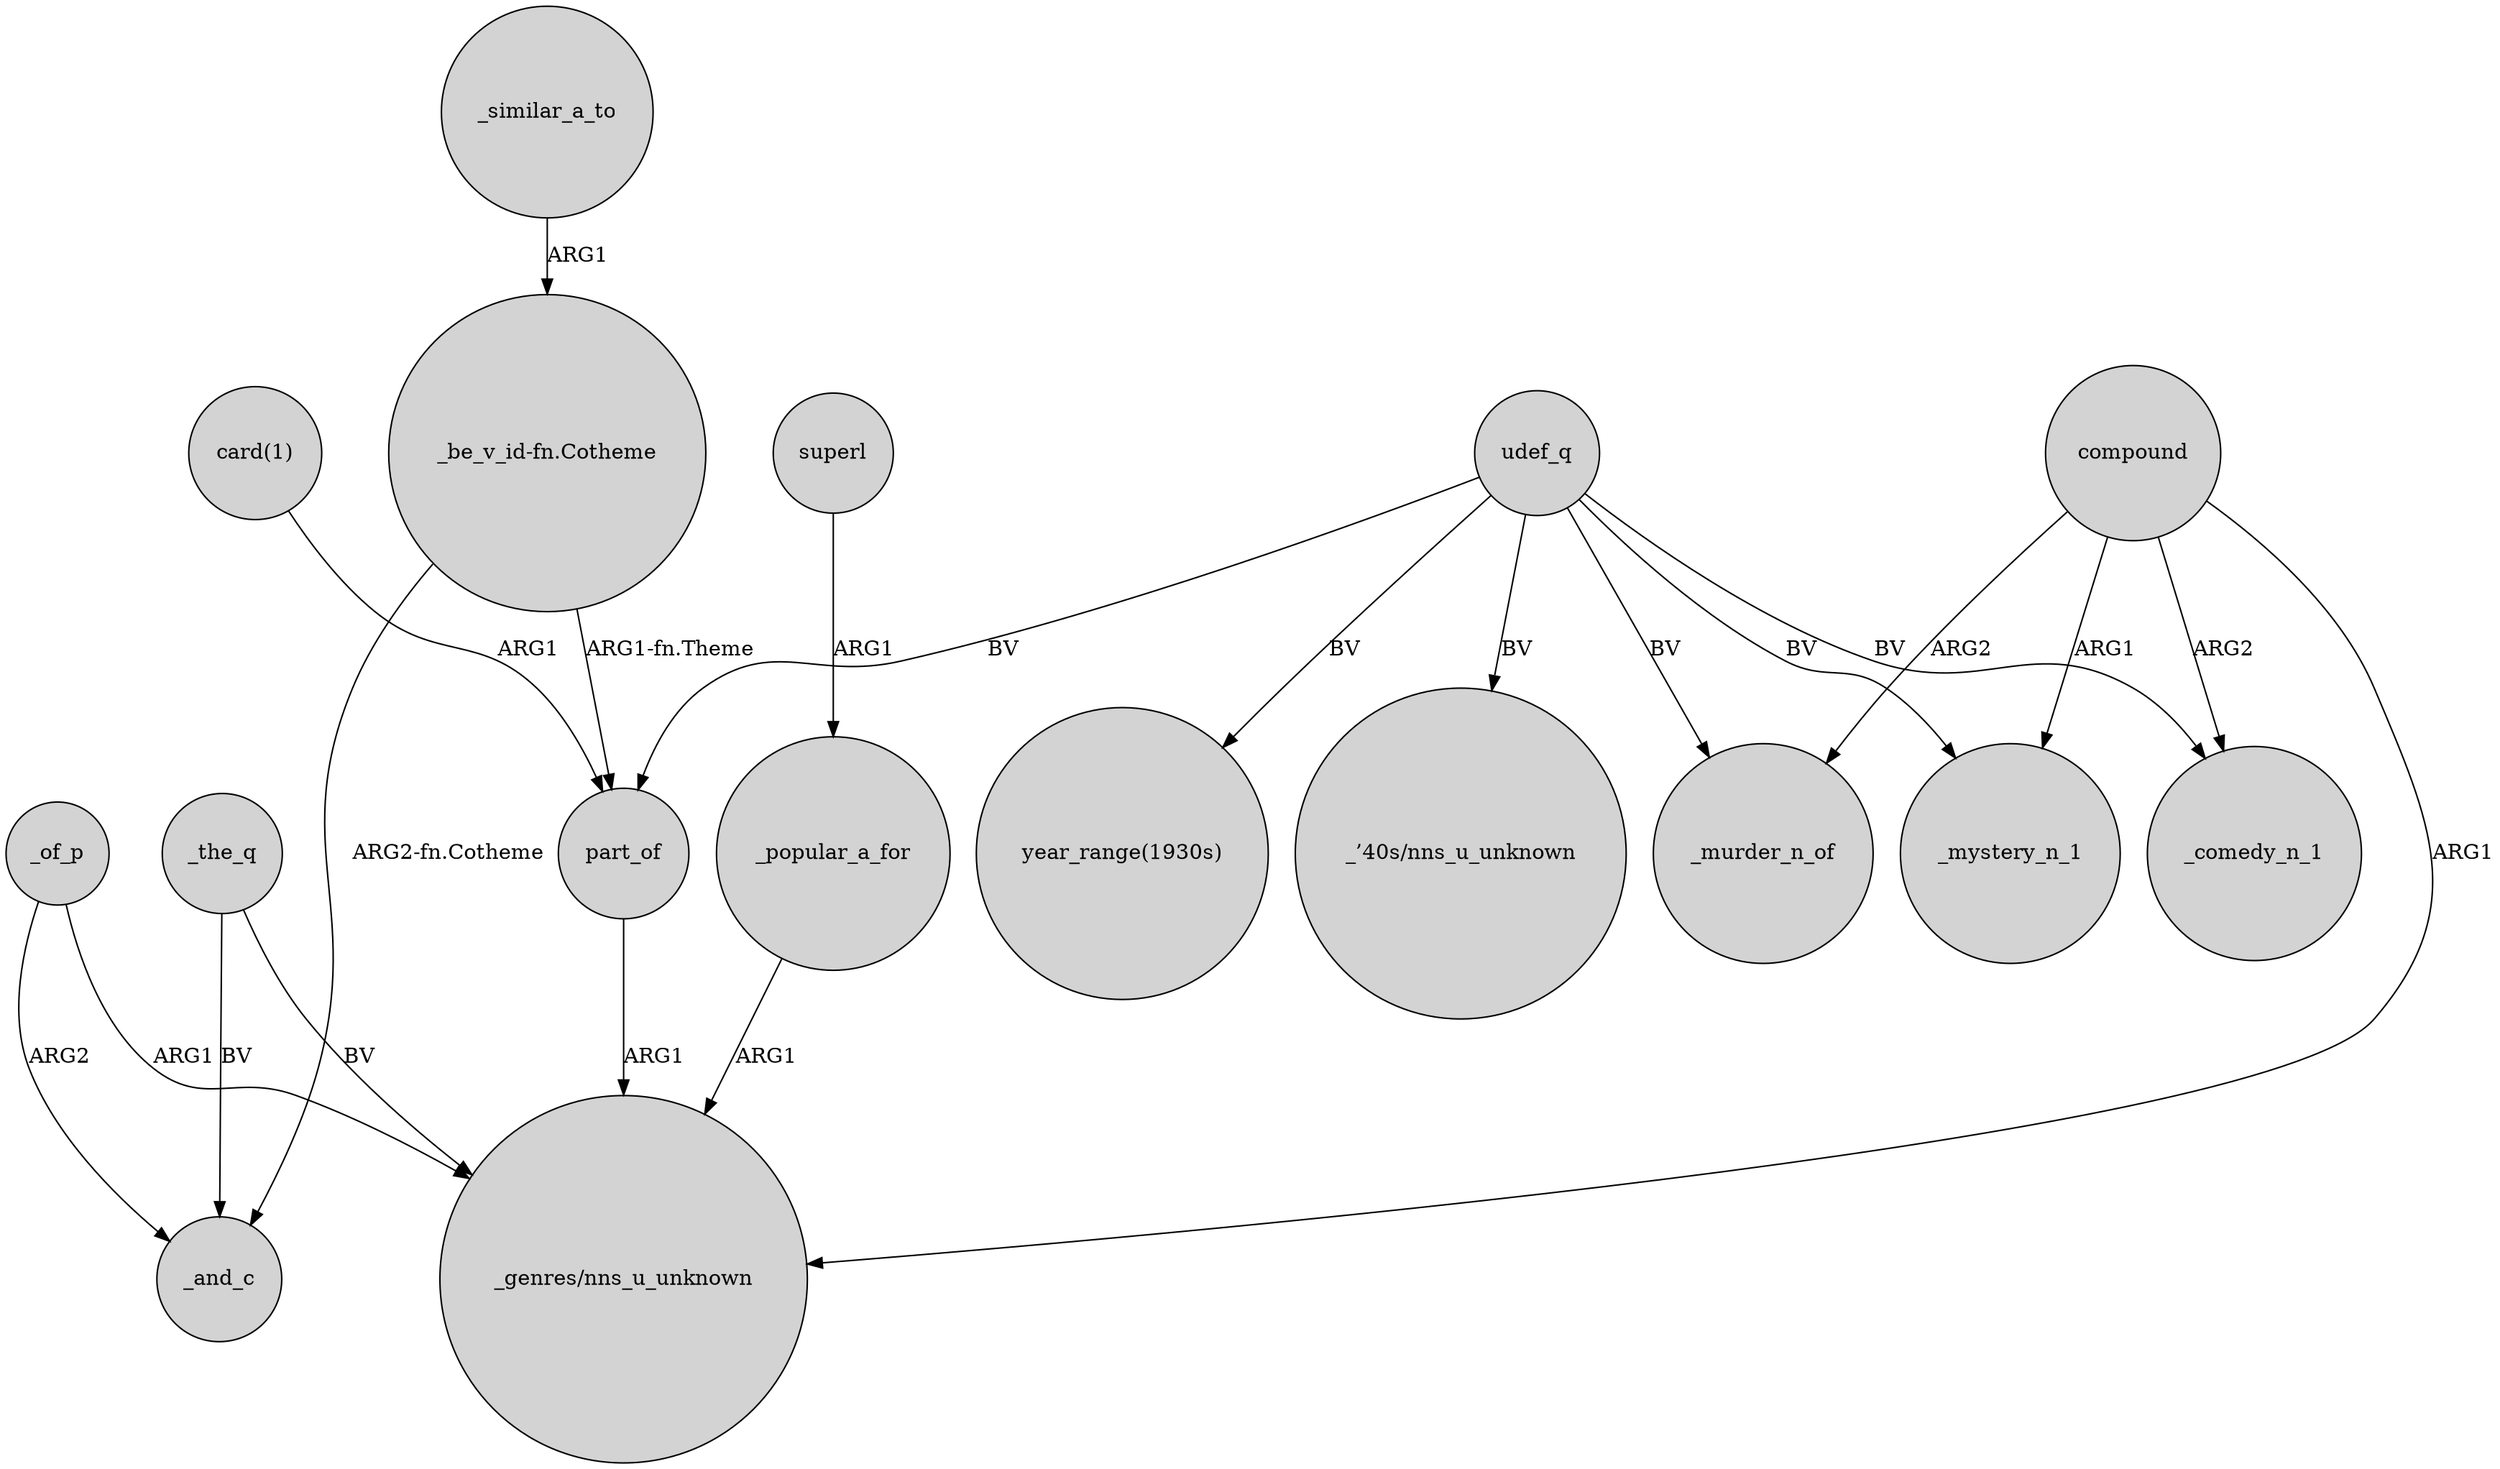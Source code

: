digraph {
	node [shape=circle style=filled]
	_of_p -> "_genres/nns_u_unknown" [label=ARG1]
	_of_p -> _and_c [label=ARG2]
	udef_q -> "_’40s/nns_u_unknown" [label=BV]
	udef_q -> _murder_n_of [label=BV]
	_the_q -> "_genres/nns_u_unknown" [label=BV]
	_the_q -> _and_c [label=BV]
	udef_q -> part_of [label=BV]
	_popular_a_for -> "_genres/nns_u_unknown" [label=ARG1]
	udef_q -> _mystery_n_1 [label=BV]
	superl -> _popular_a_for [label=ARG1]
	"card(1)" -> part_of [label=ARG1]
	_similar_a_to -> "_be_v_id-fn.Cotheme" [label=ARG1]
	compound -> "_genres/nns_u_unknown" [label=ARG1]
	compound -> _murder_n_of [label=ARG2]
	"_be_v_id-fn.Cotheme" -> part_of [label="ARG1-fn.Theme"]
	part_of -> "_genres/nns_u_unknown" [label=ARG1]
	"_be_v_id-fn.Cotheme" -> _and_c [label="ARG2-fn.Cotheme"]
	compound -> _comedy_n_1 [label=ARG2]
	compound -> _mystery_n_1 [label=ARG1]
	udef_q -> _comedy_n_1 [label=BV]
	udef_q -> "year_range(1930s)" [label=BV]
}
